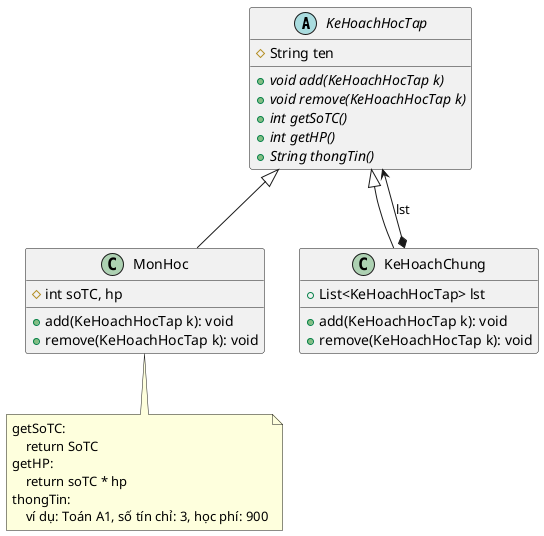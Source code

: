 @startuml
'https://plantuml.com/class-diagram

abstract class KeHoachHocTap {
    # String ten
    + {abstract} void add(KeHoachHocTap k)
    + {abstract} void remove(KeHoachHocTap k)
    + {abstract} int getSoTC()
    + {abstract} int getHP()
    + {abstract} String thongTin()
}
class MonHoc {
    # int soTC, hp
    + add(KeHoachHocTap k): void
    + remove(KeHoachHocTap k): void
}
class KeHoachChung {
    + List<KeHoachHocTap> lst
    + add(KeHoachHocTap k): void
    + remove(KeHoachHocTap k): void
}


KeHoachHocTap <|-- MonHoc
KeHoachHocTap <|-- KeHoachChung
KeHoachHocTap <--* KeHoachChung: lst

note bottom of MonHoc
getSoTC:
    return SoTC
getHP:
    return soTC * hp
thongTin:
    ví dụ: Toán A1, số tín chỉ: 3, học phí: 900
end note

@enduml